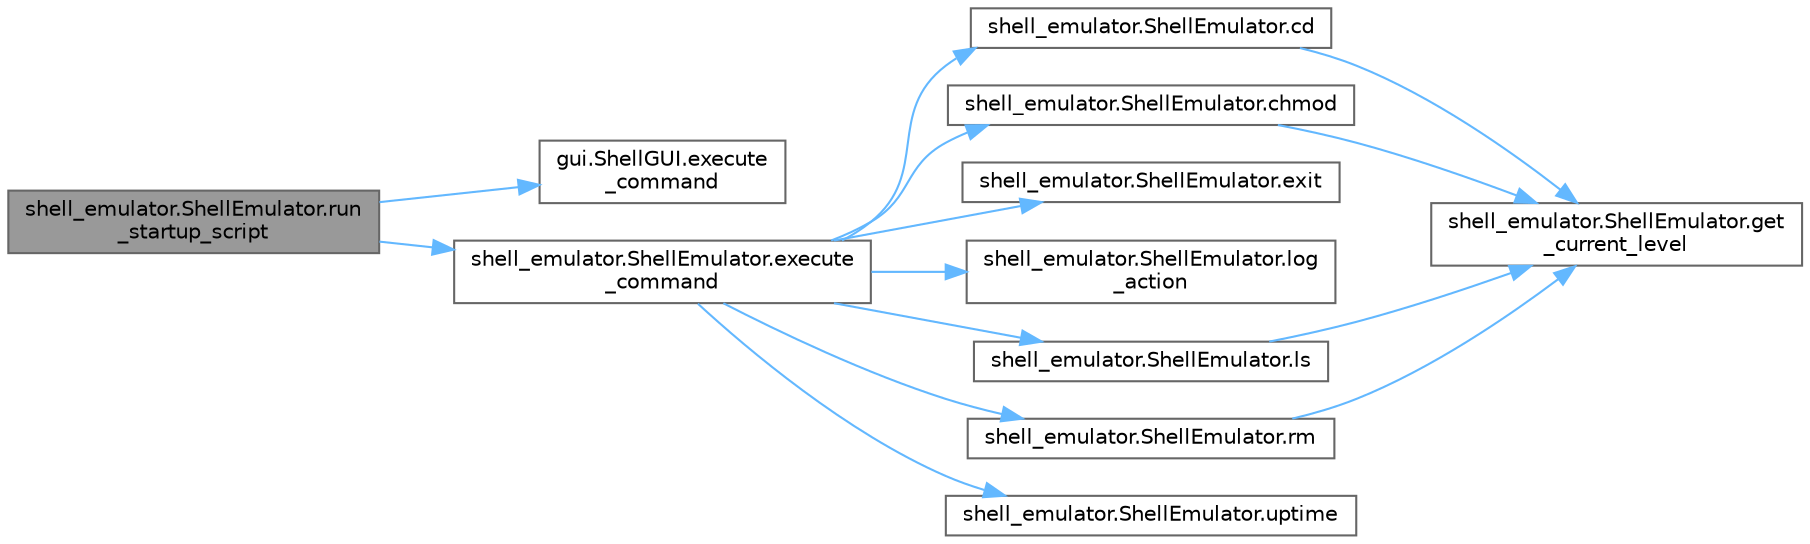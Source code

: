 digraph "shell_emulator.ShellEmulator.run_startup_script"
{
 // LATEX_PDF_SIZE
  bgcolor="transparent";
  edge [fontname=Helvetica,fontsize=10,labelfontname=Helvetica,labelfontsize=10];
  node [fontname=Helvetica,fontsize=10,shape=box,height=0.2,width=0.4];
  rankdir="LR";
  Node1 [id="Node000001",label="shell_emulator.ShellEmulator.run\l_startup_script",height=0.2,width=0.4,color="gray40", fillcolor="grey60", style="filled", fontcolor="black",tooltip=" "];
  Node1 -> Node2 [id="edge27_Node000001_Node000002",color="steelblue1",style="solid",tooltip=" "];
  Node2 [id="Node000002",label="gui.ShellGUI.execute\l_command",height=0.2,width=0.4,color="grey40", fillcolor="white", style="filled",URL="$classgui_1_1_shell_g_u_i.html#aa59e45330b81ac5228c3cd8675fe285d",tooltip=" "];
  Node1 -> Node3 [id="edge28_Node000001_Node000003",color="steelblue1",style="solid",tooltip=" "];
  Node3 [id="Node000003",label="shell_emulator.ShellEmulator.execute\l_command",height=0.2,width=0.4,color="grey40", fillcolor="white", style="filled",URL="$classshell__emulator_1_1_shell_emulator.html#a70a22165877cc7374591ac5b43ad396b",tooltip=" "];
  Node3 -> Node4 [id="edge29_Node000003_Node000004",color="steelblue1",style="solid",tooltip=" "];
  Node4 [id="Node000004",label="shell_emulator.ShellEmulator.cd",height=0.2,width=0.4,color="grey40", fillcolor="white", style="filled",URL="$classshell__emulator_1_1_shell_emulator.html#ad197b23f25593714fffd7da933ca4e23",tooltip=" "];
  Node4 -> Node5 [id="edge30_Node000004_Node000005",color="steelblue1",style="solid",tooltip=" "];
  Node5 [id="Node000005",label="shell_emulator.ShellEmulator.get\l_current_level",height=0.2,width=0.4,color="grey40", fillcolor="white", style="filled",URL="$classshell__emulator_1_1_shell_emulator.html#a011c735af80ca4023f91485345ea001a",tooltip=" "];
  Node3 -> Node6 [id="edge31_Node000003_Node000006",color="steelblue1",style="solid",tooltip=" "];
  Node6 [id="Node000006",label="shell_emulator.ShellEmulator.chmod",height=0.2,width=0.4,color="grey40", fillcolor="white", style="filled",URL="$classshell__emulator_1_1_shell_emulator.html#a7d2dccc274916bd0085aedf5aec02d7b",tooltip=" "];
  Node6 -> Node5 [id="edge32_Node000006_Node000005",color="steelblue1",style="solid",tooltip=" "];
  Node3 -> Node7 [id="edge33_Node000003_Node000007",color="steelblue1",style="solid",tooltip=" "];
  Node7 [id="Node000007",label="shell_emulator.ShellEmulator.exit",height=0.2,width=0.4,color="grey40", fillcolor="white", style="filled",URL="$classshell__emulator_1_1_shell_emulator.html#a2c60272a6098039defcef040b5b7e79f",tooltip=" "];
  Node3 -> Node8 [id="edge34_Node000003_Node000008",color="steelblue1",style="solid",tooltip=" "];
  Node8 [id="Node000008",label="shell_emulator.ShellEmulator.log\l_action",height=0.2,width=0.4,color="grey40", fillcolor="white", style="filled",URL="$classshell__emulator_1_1_shell_emulator.html#a0edb4884ac68d58248d3306271048ce0",tooltip=" "];
  Node3 -> Node9 [id="edge35_Node000003_Node000009",color="steelblue1",style="solid",tooltip=" "];
  Node9 [id="Node000009",label="shell_emulator.ShellEmulator.ls",height=0.2,width=0.4,color="grey40", fillcolor="white", style="filled",URL="$classshell__emulator_1_1_shell_emulator.html#a41cb94a5aae8b29f579c60123d425601",tooltip=" "];
  Node9 -> Node5 [id="edge36_Node000009_Node000005",color="steelblue1",style="solid",tooltip=" "];
  Node3 -> Node10 [id="edge37_Node000003_Node000010",color="steelblue1",style="solid",tooltip=" "];
  Node10 [id="Node000010",label="shell_emulator.ShellEmulator.rm",height=0.2,width=0.4,color="grey40", fillcolor="white", style="filled",URL="$classshell__emulator_1_1_shell_emulator.html#a48f84d43b771106260cd4bc7a0fabc12",tooltip=" "];
  Node10 -> Node5 [id="edge38_Node000010_Node000005",color="steelblue1",style="solid",tooltip=" "];
  Node3 -> Node11 [id="edge39_Node000003_Node000011",color="steelblue1",style="solid",tooltip=" "];
  Node11 [id="Node000011",label="shell_emulator.ShellEmulator.uptime",height=0.2,width=0.4,color="grey40", fillcolor="white", style="filled",URL="$classshell__emulator_1_1_shell_emulator.html#a95c760e36a4c6d59fd24b055aa3628e7",tooltip=" "];
}
